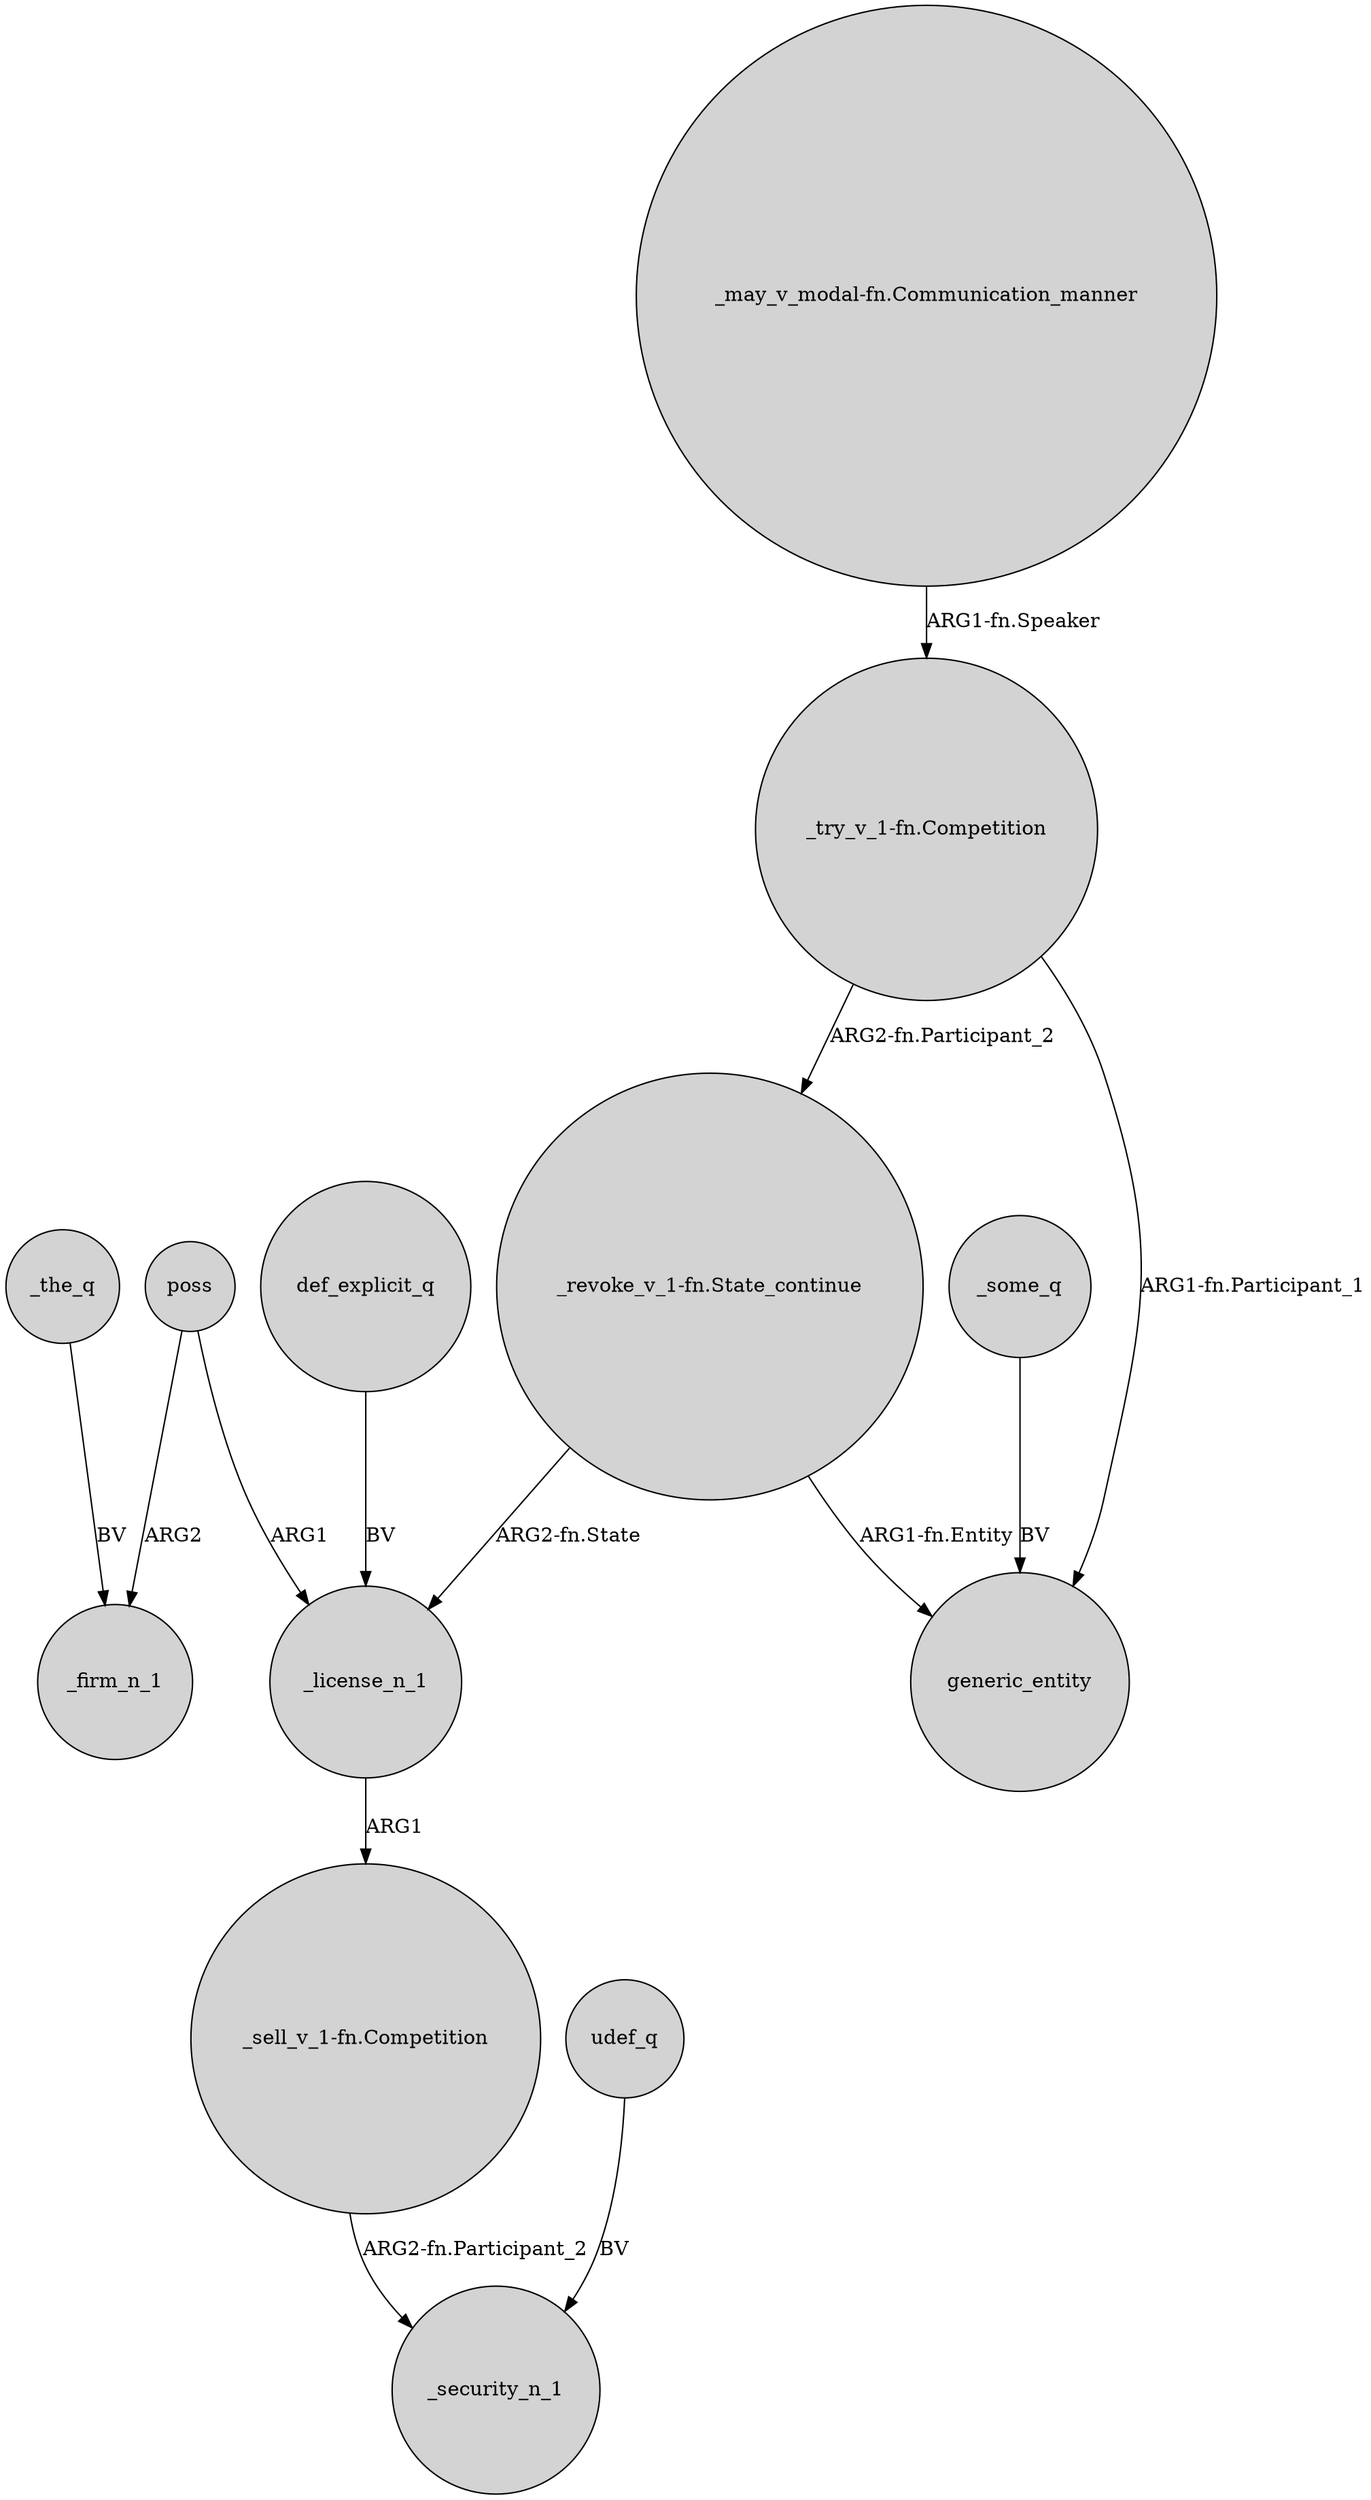 digraph {
	node [shape=circle style=filled]
	_the_q -> _firm_n_1 [label=BV]
	poss -> _license_n_1 [label=ARG1]
	"_try_v_1-fn.Competition" -> generic_entity [label="ARG1-fn.Participant_1"]
	"_try_v_1-fn.Competition" -> "_revoke_v_1-fn.State_continue" [label="ARG2-fn.Participant_2"]
	udef_q -> _security_n_1 [label=BV]
	"_sell_v_1-fn.Competition" -> _security_n_1 [label="ARG2-fn.Participant_2"]
	_some_q -> generic_entity [label=BV]
	def_explicit_q -> _license_n_1 [label=BV]
	poss -> _firm_n_1 [label=ARG2]
	"_revoke_v_1-fn.State_continue" -> generic_entity [label="ARG1-fn.Entity"]
	_license_n_1 -> "_sell_v_1-fn.Competition" [label=ARG1]
	"_may_v_modal-fn.Communication_manner" -> "_try_v_1-fn.Competition" [label="ARG1-fn.Speaker"]
	"_revoke_v_1-fn.State_continue" -> _license_n_1 [label="ARG2-fn.State"]
}
